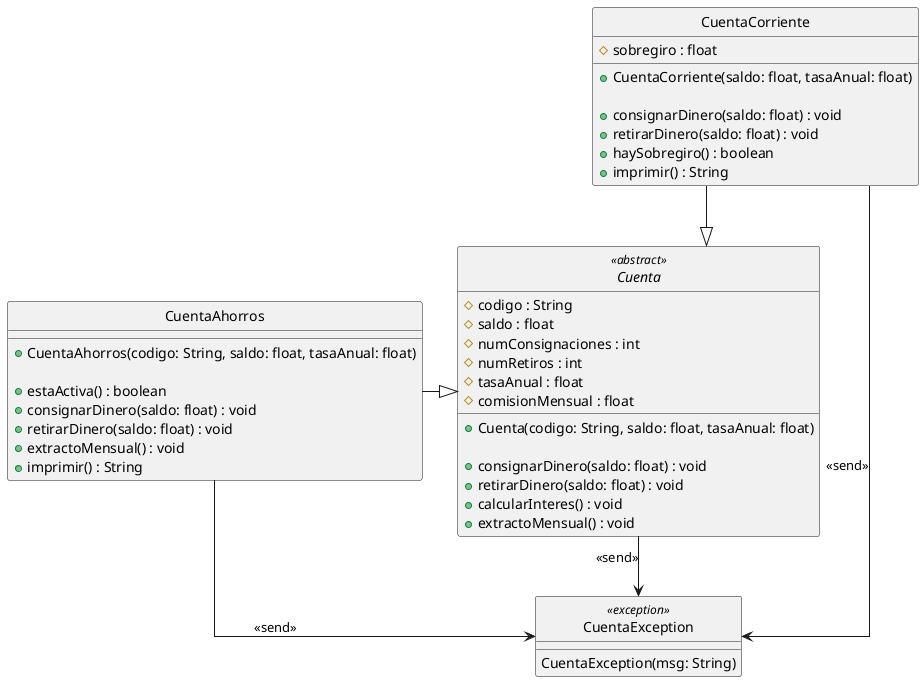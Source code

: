 @startuml Diagrama Taller Herencia

skinparam Linetype ortho
skinparam style strictuml

abstract class Cuenta <<abstract>> {
    #codigo : String
    #saldo : float
    #numConsignaciones : int
    #numRetiros : int
    #tasaAnual : float
    #comisionMensual : float

    +Cuenta(codigo: String, saldo: float, tasaAnual: float)

    +consignarDinero(saldo: float) : void
    +retirarDinero(saldo: float) : void
    +calcularInteres() : void
    +extractoMensual() : void
}

class CuentaAhorros {
    +CuentaAhorros(codigo: String, saldo: float, tasaAnual: float)

    +estaActiva() : boolean
    +consignarDinero(saldo: float) : void
    +retirarDinero(saldo: float) : void
    +extractoMensual() : void
    +imprimir() : String
}
class CuentaCorriente {
    #sobregiro : float

    +CuentaCorriente(saldo: float, tasaAnual: float)

    +consignarDinero(saldo: float) : void
    +retirarDinero(saldo: float) : void
    +haySobregiro() : boolean
    +imprimir() : String
}
class CuentaException <<exception>> {
    CuentaException(msg: String)
}
Cuenta --> CuentaException : <<send>>
CuentaAhorros -> CuentaException : <<send>>
CuentaCorriente -> CuentaException : <<send>>

CuentaAhorros -|> Cuenta
CuentaCorriente --|> Cuenta
@enduml